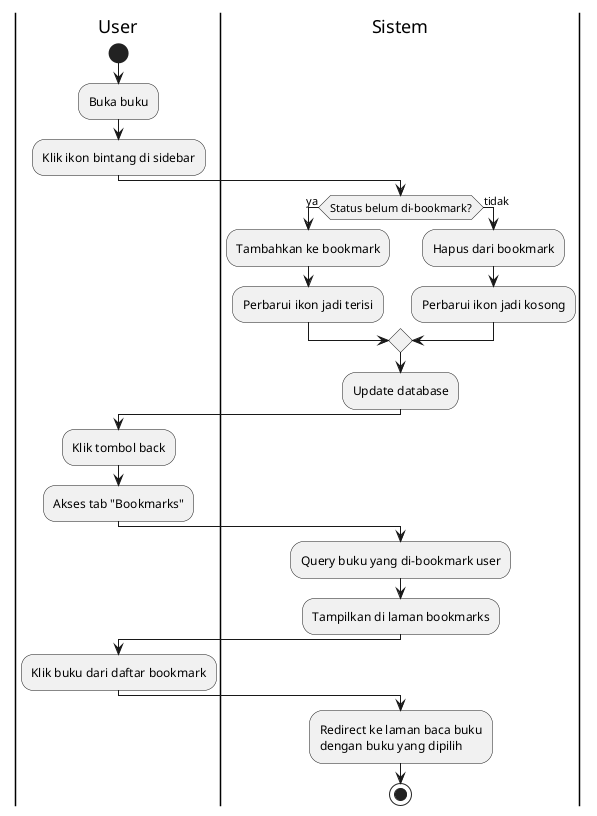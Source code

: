 ' https://www.plantuml.com/plantuml/uml/
' https://www.planttext.com/

@startuml
|User|
start
:Buka buku;
:Klik ikon bintang di sidebar;

|Sistem|
if (Status belum di-bookmark?) then (ya)
  :Tambahkan ke bookmark;
  :Perbarui ikon jadi terisi;
else (tidak)
  :Hapus dari bookmark;
  :Perbarui ikon jadi kosong;
endif
:Update database;

|User|
:Klik tombol back;
:Akses tab "Bookmarks";

|Sistem|
:Query buku yang di-bookmark user;
:Tampilkan di laman bookmarks;

|User|
:Klik buku dari daftar bookmark;

|Sistem|
:Redirect ke laman baca buku
dengan buku yang dipilih;
stop
@enduml
